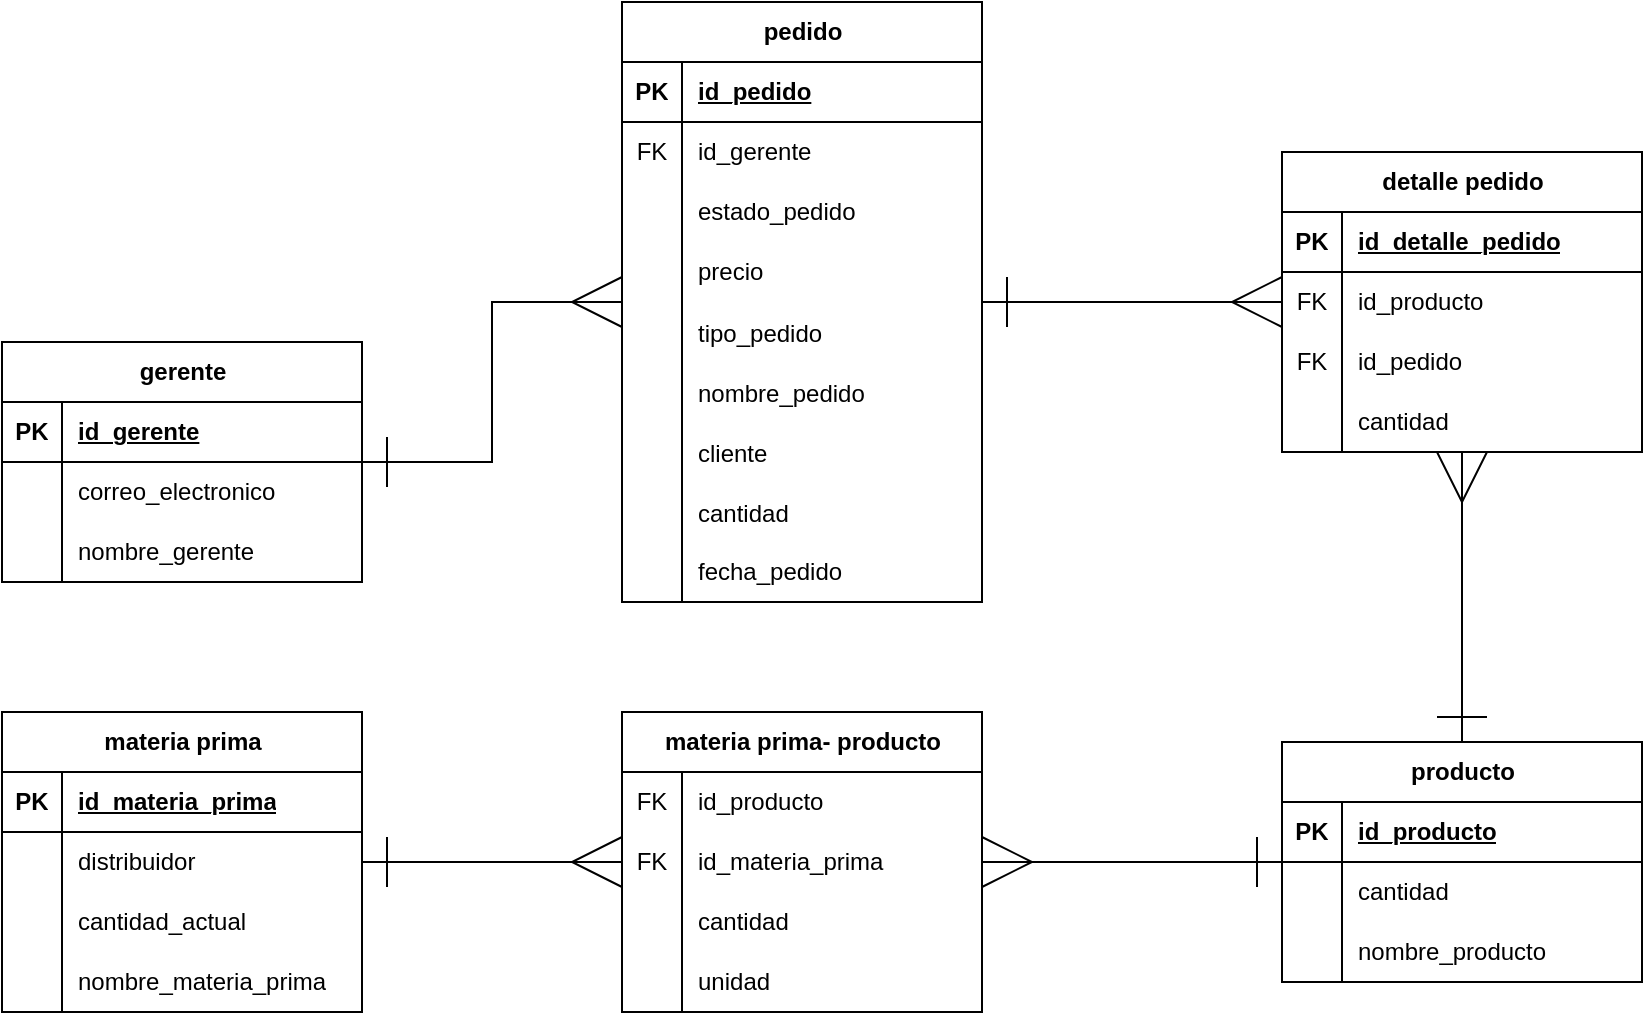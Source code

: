 <mxfile version="26.2.9">
  <diagram name="Página-1" id="1mOEdmUZiTJdTxTwxwaE">
    <mxGraphModel dx="2255" dy="701" grid="1" gridSize="10" guides="1" tooltips="1" connect="1" arrows="1" fold="1" page="1" pageScale="1" pageWidth="827" pageHeight="1169" math="0" shadow="0">
      <root>
        <mxCell id="0" />
        <mxCell id="1" parent="0" />
        <mxCell id="XKy5Ij5ZN8CEPm4qrynk-8" style="edgeStyle=orthogonalEdgeStyle;rounded=0;orthogonalLoop=1;jettySize=auto;html=1;endArrow=ERmany;endFill=0;jumpSize=4;startSize=23;targetPerimeterSpacing=0;fontSize=13;spacing=3;sourcePerimeterSpacing=0;endSize=23;startArrow=ERone;startFill=0;" edge="1" parent="1" source="XKy5Ij5ZN8CEPm4qrynk-15" target="XKy5Ij5ZN8CEPm4qrynk-28">
          <mxGeometry relative="1" as="geometry">
            <mxPoint x="170" y="300" as="sourcePoint" />
            <mxPoint x="280" y="300" as="targetPoint" />
          </mxGeometry>
        </mxCell>
        <mxCell id="XKy5Ij5ZN8CEPm4qrynk-11" style="edgeStyle=orthogonalEdgeStyle;rounded=0;orthogonalLoop=1;jettySize=auto;html=1;endArrow=ERmany;endFill=0;jumpSize=4;startSize=23;targetPerimeterSpacing=0;fontSize=13;spacing=3;sourcePerimeterSpacing=0;endSize=23;startArrow=ERone;startFill=0;" edge="1" parent="1" source="XKy5Ij5ZN8CEPm4qrynk-28" target="XKy5Ij5ZN8CEPm4qrynk-41">
          <mxGeometry relative="1" as="geometry">
            <mxPoint x="480" y="300" as="sourcePoint" />
            <mxPoint x="600" y="300" as="targetPoint" />
          </mxGeometry>
        </mxCell>
        <mxCell id="XKy5Ij5ZN8CEPm4qrynk-12" style="edgeStyle=orthogonalEdgeStyle;rounded=0;orthogonalLoop=1;jettySize=auto;html=1;endArrow=ERmany;endFill=0;jumpSize=4;startSize=23;targetPerimeterSpacing=0;fontSize=13;spacing=3;sourcePerimeterSpacing=0;endSize=23;startArrow=ERone;startFill=0;" edge="1" parent="1" source="XKy5Ij5ZN8CEPm4qrynk-54" target="XKy5Ij5ZN8CEPm4qrynk-41">
          <mxGeometry relative="1" as="geometry">
            <mxPoint x="700" y="485" as="sourcePoint" />
            <mxPoint x="700" y="400" as="targetPoint" />
          </mxGeometry>
        </mxCell>
        <mxCell id="XKy5Ij5ZN8CEPm4qrynk-13" style="edgeStyle=orthogonalEdgeStyle;rounded=0;orthogonalLoop=1;jettySize=auto;html=1;endArrow=ERmany;endFill=0;jumpSize=4;startSize=23;targetPerimeterSpacing=0;fontSize=13;spacing=3;sourcePerimeterSpacing=0;endSize=23;startArrow=ERone;startFill=0;" edge="1" parent="1" source="XKy5Ij5ZN8CEPm4qrynk-54" target="XKy5Ij5ZN8CEPm4qrynk-67">
          <mxGeometry relative="1" as="geometry">
            <mxPoint x="600" y="585" as="sourcePoint" />
            <mxPoint x="480" y="585" as="targetPoint" />
          </mxGeometry>
        </mxCell>
        <mxCell id="XKy5Ij5ZN8CEPm4qrynk-14" style="edgeStyle=orthogonalEdgeStyle;rounded=0;orthogonalLoop=1;jettySize=auto;html=1;endArrow=ERmany;endFill=0;jumpSize=4;startSize=23;targetPerimeterSpacing=0;fontSize=13;spacing=3;sourcePerimeterSpacing=0;endSize=23;startArrow=ERone;startFill=0;" edge="1" parent="1" source="XKy5Ij5ZN8CEPm4qrynk-80" target="XKy5Ij5ZN8CEPm4qrynk-67">
          <mxGeometry relative="1" as="geometry">
            <mxPoint x="150" y="610" as="sourcePoint" />
            <mxPoint x="260" y="610" as="targetPoint" />
          </mxGeometry>
        </mxCell>
        <mxCell id="XKy5Ij5ZN8CEPm4qrynk-15" value="gerente" style="shape=table;startSize=30;container=1;collapsible=1;childLayout=tableLayout;fixedRows=1;rowLines=0;fontStyle=1;align=center;resizeLast=1;html=1;" vertex="1" parent="1">
          <mxGeometry x="-30" y="380" width="180" height="120" as="geometry" />
        </mxCell>
        <mxCell id="XKy5Ij5ZN8CEPm4qrynk-150" value="" style="shape=tableRow;horizontal=0;startSize=0;swimlaneHead=0;swimlaneBody=0;fillColor=none;collapsible=0;dropTarget=0;points=[[0,0.5],[1,0.5]];portConstraint=eastwest;top=0;left=0;right=0;bottom=1;" vertex="1" parent="XKy5Ij5ZN8CEPm4qrynk-15">
          <mxGeometry y="30" width="180" height="30" as="geometry" />
        </mxCell>
        <mxCell id="XKy5Ij5ZN8CEPm4qrynk-151" value="PK" style="shape=partialRectangle;connectable=0;fillColor=none;top=0;left=0;bottom=0;right=0;fontStyle=1;overflow=hidden;whiteSpace=wrap;html=1;" vertex="1" parent="XKy5Ij5ZN8CEPm4qrynk-150">
          <mxGeometry width="30" height="30" as="geometry">
            <mxRectangle width="30" height="30" as="alternateBounds" />
          </mxGeometry>
        </mxCell>
        <mxCell id="XKy5Ij5ZN8CEPm4qrynk-152" value="id_gerente" style="shape=partialRectangle;connectable=0;fillColor=none;top=0;left=0;bottom=0;right=0;align=left;spacingLeft=6;fontStyle=5;overflow=hidden;whiteSpace=wrap;html=1;" vertex="1" parent="XKy5Ij5ZN8CEPm4qrynk-150">
          <mxGeometry x="30" width="150" height="30" as="geometry">
            <mxRectangle width="150" height="30" as="alternateBounds" />
          </mxGeometry>
        </mxCell>
        <mxCell id="XKy5Ij5ZN8CEPm4qrynk-19" value="" style="shape=tableRow;horizontal=0;startSize=0;swimlaneHead=0;swimlaneBody=0;fillColor=none;collapsible=0;dropTarget=0;points=[[0,0.5],[1,0.5]];portConstraint=eastwest;top=0;left=0;right=0;bottom=0;" vertex="1" parent="XKy5Ij5ZN8CEPm4qrynk-15">
          <mxGeometry y="60" width="180" height="30" as="geometry" />
        </mxCell>
        <mxCell id="XKy5Ij5ZN8CEPm4qrynk-20" value="" style="shape=partialRectangle;connectable=0;fillColor=none;top=0;left=0;bottom=0;right=0;editable=1;overflow=hidden;whiteSpace=wrap;html=1;" vertex="1" parent="XKy5Ij5ZN8CEPm4qrynk-19">
          <mxGeometry width="30" height="30" as="geometry">
            <mxRectangle width="30" height="30" as="alternateBounds" />
          </mxGeometry>
        </mxCell>
        <mxCell id="XKy5Ij5ZN8CEPm4qrynk-21" value="correo_electronico" style="shape=partialRectangle;connectable=0;fillColor=none;top=0;left=0;bottom=0;right=0;align=left;spacingLeft=6;overflow=hidden;whiteSpace=wrap;html=1;" vertex="1" parent="XKy5Ij5ZN8CEPm4qrynk-19">
          <mxGeometry x="30" width="150" height="30" as="geometry">
            <mxRectangle width="150" height="30" as="alternateBounds" />
          </mxGeometry>
        </mxCell>
        <mxCell id="XKy5Ij5ZN8CEPm4qrynk-22" value="" style="shape=tableRow;horizontal=0;startSize=0;swimlaneHead=0;swimlaneBody=0;fillColor=none;collapsible=0;dropTarget=0;points=[[0,0.5],[1,0.5]];portConstraint=eastwest;top=0;left=0;right=0;bottom=0;" vertex="1" parent="XKy5Ij5ZN8CEPm4qrynk-15">
          <mxGeometry y="90" width="180" height="30" as="geometry" />
        </mxCell>
        <mxCell id="XKy5Ij5ZN8CEPm4qrynk-23" value="" style="shape=partialRectangle;connectable=0;fillColor=none;top=0;left=0;bottom=0;right=0;editable=1;overflow=hidden;whiteSpace=wrap;html=1;" vertex="1" parent="XKy5Ij5ZN8CEPm4qrynk-22">
          <mxGeometry width="30" height="30" as="geometry">
            <mxRectangle width="30" height="30" as="alternateBounds" />
          </mxGeometry>
        </mxCell>
        <mxCell id="XKy5Ij5ZN8CEPm4qrynk-24" value="nombre_gerente" style="shape=partialRectangle;connectable=0;fillColor=none;top=0;left=0;bottom=0;right=0;align=left;spacingLeft=6;overflow=hidden;whiteSpace=wrap;html=1;" vertex="1" parent="XKy5Ij5ZN8CEPm4qrynk-22">
          <mxGeometry x="30" width="150" height="30" as="geometry">
            <mxRectangle width="150" height="30" as="alternateBounds" />
          </mxGeometry>
        </mxCell>
        <mxCell id="XKy5Ij5ZN8CEPm4qrynk-28" value="pedido" style="shape=table;startSize=30;container=1;collapsible=1;childLayout=tableLayout;fixedRows=1;rowLines=0;fontStyle=1;align=center;resizeLast=1;html=1;" vertex="1" parent="1">
          <mxGeometry x="280" y="210" width="180" height="300" as="geometry" />
        </mxCell>
        <mxCell id="XKy5Ij5ZN8CEPm4qrynk-29" value="" style="shape=tableRow;horizontal=0;startSize=0;swimlaneHead=0;swimlaneBody=0;fillColor=none;collapsible=0;dropTarget=0;points=[[0,0.5],[1,0.5]];portConstraint=eastwest;top=0;left=0;right=0;bottom=1;" vertex="1" parent="XKy5Ij5ZN8CEPm4qrynk-28">
          <mxGeometry y="30" width="180" height="30" as="geometry" />
        </mxCell>
        <mxCell id="XKy5Ij5ZN8CEPm4qrynk-30" value="PK" style="shape=partialRectangle;connectable=0;fillColor=none;top=0;left=0;bottom=0;right=0;fontStyle=1;overflow=hidden;whiteSpace=wrap;html=1;" vertex="1" parent="XKy5Ij5ZN8CEPm4qrynk-29">
          <mxGeometry width="30" height="30" as="geometry">
            <mxRectangle width="30" height="30" as="alternateBounds" />
          </mxGeometry>
        </mxCell>
        <mxCell id="XKy5Ij5ZN8CEPm4qrynk-31" value="id_pedido" style="shape=partialRectangle;connectable=0;fillColor=none;top=0;left=0;bottom=0;right=0;align=left;spacingLeft=6;fontStyle=5;overflow=hidden;whiteSpace=wrap;html=1;" vertex="1" parent="XKy5Ij5ZN8CEPm4qrynk-29">
          <mxGeometry x="30" width="150" height="30" as="geometry">
            <mxRectangle width="150" height="30" as="alternateBounds" />
          </mxGeometry>
        </mxCell>
        <mxCell id="XKy5Ij5ZN8CEPm4qrynk-153" value="" style="shape=tableRow;horizontal=0;startSize=0;swimlaneHead=0;swimlaneBody=0;fillColor=none;collapsible=0;dropTarget=0;points=[[0,0.5],[1,0.5]];portConstraint=eastwest;top=0;left=0;right=0;bottom=0;" vertex="1" parent="XKy5Ij5ZN8CEPm4qrynk-28">
          <mxGeometry y="60" width="180" height="30" as="geometry" />
        </mxCell>
        <mxCell id="XKy5Ij5ZN8CEPm4qrynk-154" value="FK" style="shape=partialRectangle;connectable=0;fillColor=none;top=0;left=0;bottom=0;right=0;fontStyle=0;overflow=hidden;whiteSpace=wrap;html=1;" vertex="1" parent="XKy5Ij5ZN8CEPm4qrynk-153">
          <mxGeometry width="30" height="30" as="geometry">
            <mxRectangle width="30" height="30" as="alternateBounds" />
          </mxGeometry>
        </mxCell>
        <mxCell id="XKy5Ij5ZN8CEPm4qrynk-155" value="id_gerente" style="shape=partialRectangle;connectable=0;fillColor=none;top=0;left=0;bottom=0;right=0;align=left;spacingLeft=6;fontStyle=0;overflow=hidden;whiteSpace=wrap;html=1;" vertex="1" parent="XKy5Ij5ZN8CEPm4qrynk-153">
          <mxGeometry x="30" width="150" height="30" as="geometry">
            <mxRectangle width="150" height="30" as="alternateBounds" />
          </mxGeometry>
        </mxCell>
        <mxCell id="XKy5Ij5ZN8CEPm4qrynk-32" value="" style="shape=tableRow;horizontal=0;startSize=0;swimlaneHead=0;swimlaneBody=0;fillColor=none;collapsible=0;dropTarget=0;points=[[0,0.5],[1,0.5]];portConstraint=eastwest;top=0;left=0;right=0;bottom=0;" vertex="1" parent="XKy5Ij5ZN8CEPm4qrynk-28">
          <mxGeometry y="90" width="180" height="30" as="geometry" />
        </mxCell>
        <mxCell id="XKy5Ij5ZN8CEPm4qrynk-33" value="" style="shape=partialRectangle;connectable=0;fillColor=none;top=0;left=0;bottom=0;right=0;editable=1;overflow=hidden;whiteSpace=wrap;html=1;" vertex="1" parent="XKy5Ij5ZN8CEPm4qrynk-32">
          <mxGeometry width="30" height="30" as="geometry">
            <mxRectangle width="30" height="30" as="alternateBounds" />
          </mxGeometry>
        </mxCell>
        <mxCell id="XKy5Ij5ZN8CEPm4qrynk-34" value="estado_pedido" style="shape=partialRectangle;connectable=0;fillColor=none;top=0;left=0;bottom=0;right=0;align=left;spacingLeft=6;overflow=hidden;whiteSpace=wrap;html=1;" vertex="1" parent="XKy5Ij5ZN8CEPm4qrynk-32">
          <mxGeometry x="30" width="150" height="30" as="geometry">
            <mxRectangle width="150" height="30" as="alternateBounds" />
          </mxGeometry>
        </mxCell>
        <mxCell id="XKy5Ij5ZN8CEPm4qrynk-35" value="" style="shape=tableRow;horizontal=0;startSize=0;swimlaneHead=0;swimlaneBody=0;fillColor=none;collapsible=0;dropTarget=0;points=[[0,0.5],[1,0.5]];portConstraint=eastwest;top=0;left=0;right=0;bottom=0;" vertex="1" parent="XKy5Ij5ZN8CEPm4qrynk-28">
          <mxGeometry y="120" width="180" height="30" as="geometry" />
        </mxCell>
        <mxCell id="XKy5Ij5ZN8CEPm4qrynk-36" value="" style="shape=partialRectangle;connectable=0;fillColor=none;top=0;left=0;bottom=0;right=0;editable=1;overflow=hidden;whiteSpace=wrap;html=1;" vertex="1" parent="XKy5Ij5ZN8CEPm4qrynk-35">
          <mxGeometry width="30" height="30" as="geometry">
            <mxRectangle width="30" height="30" as="alternateBounds" />
          </mxGeometry>
        </mxCell>
        <mxCell id="XKy5Ij5ZN8CEPm4qrynk-37" value="precio" style="shape=partialRectangle;connectable=0;fillColor=none;top=0;left=0;bottom=0;right=0;align=left;spacingLeft=6;overflow=hidden;whiteSpace=wrap;html=1;" vertex="1" parent="XKy5Ij5ZN8CEPm4qrynk-35">
          <mxGeometry x="30" width="150" height="30" as="geometry">
            <mxRectangle width="150" height="30" as="alternateBounds" />
          </mxGeometry>
        </mxCell>
        <mxCell id="XKy5Ij5ZN8CEPm4qrynk-109" value="" style="shape=tableRow;horizontal=0;startSize=0;swimlaneHead=0;swimlaneBody=0;fillColor=none;collapsible=0;dropTarget=0;points=[[0,0.5],[1,0.5]];portConstraint=eastwest;top=0;left=0;right=0;bottom=0;" vertex="1" parent="XKy5Ij5ZN8CEPm4qrynk-28">
          <mxGeometry y="150" width="180" height="30" as="geometry" />
        </mxCell>
        <mxCell id="XKy5Ij5ZN8CEPm4qrynk-110" value="" style="shape=partialRectangle;connectable=0;fillColor=none;top=0;left=0;bottom=0;right=0;editable=1;overflow=hidden;" vertex="1" parent="XKy5Ij5ZN8CEPm4qrynk-109">
          <mxGeometry width="30" height="30" as="geometry">
            <mxRectangle width="30" height="30" as="alternateBounds" />
          </mxGeometry>
        </mxCell>
        <mxCell id="XKy5Ij5ZN8CEPm4qrynk-111" value="tipo_pedido" style="shape=partialRectangle;connectable=0;fillColor=none;top=0;left=0;bottom=0;right=0;align=left;spacingLeft=6;overflow=hidden;" vertex="1" parent="XKy5Ij5ZN8CEPm4qrynk-109">
          <mxGeometry x="30" width="150" height="30" as="geometry">
            <mxRectangle width="150" height="30" as="alternateBounds" />
          </mxGeometry>
        </mxCell>
        <mxCell id="XKy5Ij5ZN8CEPm4qrynk-117" value="" style="shape=tableRow;horizontal=0;startSize=0;swimlaneHead=0;swimlaneBody=0;fillColor=none;collapsible=0;dropTarget=0;points=[[0,0.5],[1,0.5]];portConstraint=eastwest;top=0;left=0;right=0;bottom=0;" vertex="1" parent="XKy5Ij5ZN8CEPm4qrynk-28">
          <mxGeometry y="180" width="180" height="30" as="geometry" />
        </mxCell>
        <mxCell id="XKy5Ij5ZN8CEPm4qrynk-118" value="" style="shape=partialRectangle;connectable=0;fillColor=none;top=0;left=0;bottom=0;right=0;editable=1;overflow=hidden;" vertex="1" parent="XKy5Ij5ZN8CEPm4qrynk-117">
          <mxGeometry width="30" height="30" as="geometry">
            <mxRectangle width="30" height="30" as="alternateBounds" />
          </mxGeometry>
        </mxCell>
        <mxCell id="XKy5Ij5ZN8CEPm4qrynk-119" value="nombre_pedido" style="shape=partialRectangle;connectable=0;fillColor=none;top=0;left=0;bottom=0;right=0;align=left;spacingLeft=6;overflow=hidden;" vertex="1" parent="XKy5Ij5ZN8CEPm4qrynk-117">
          <mxGeometry x="30" width="150" height="30" as="geometry">
            <mxRectangle width="150" height="30" as="alternateBounds" />
          </mxGeometry>
        </mxCell>
        <mxCell id="XKy5Ij5ZN8CEPm4qrynk-121" value="" style="shape=tableRow;horizontal=0;startSize=0;swimlaneHead=0;swimlaneBody=0;fillColor=none;collapsible=0;dropTarget=0;points=[[0,0.5],[1,0.5]];portConstraint=eastwest;top=0;left=0;right=0;bottom=0;" vertex="1" parent="XKy5Ij5ZN8CEPm4qrynk-28">
          <mxGeometry y="210" width="180" height="30" as="geometry" />
        </mxCell>
        <mxCell id="XKy5Ij5ZN8CEPm4qrynk-122" value="" style="shape=partialRectangle;connectable=0;fillColor=none;top=0;left=0;bottom=0;right=0;editable=1;overflow=hidden;" vertex="1" parent="XKy5Ij5ZN8CEPm4qrynk-121">
          <mxGeometry width="30" height="30" as="geometry">
            <mxRectangle width="30" height="30" as="alternateBounds" />
          </mxGeometry>
        </mxCell>
        <mxCell id="XKy5Ij5ZN8CEPm4qrynk-123" value="cliente" style="shape=partialRectangle;connectable=0;fillColor=none;top=0;left=0;bottom=0;right=0;align=left;spacingLeft=6;overflow=hidden;" vertex="1" parent="XKy5Ij5ZN8CEPm4qrynk-121">
          <mxGeometry x="30" width="150" height="30" as="geometry">
            <mxRectangle width="150" height="30" as="alternateBounds" />
          </mxGeometry>
        </mxCell>
        <mxCell id="XKy5Ij5ZN8CEPm4qrynk-125" value="" style="shape=tableRow;horizontal=0;startSize=0;swimlaneHead=0;swimlaneBody=0;fillColor=none;collapsible=0;dropTarget=0;points=[[0,0.5],[1,0.5]];portConstraint=eastwest;top=0;left=0;right=0;bottom=0;" vertex="1" parent="XKy5Ij5ZN8CEPm4qrynk-28">
          <mxGeometry y="240" width="180" height="30" as="geometry" />
        </mxCell>
        <mxCell id="XKy5Ij5ZN8CEPm4qrynk-126" value="" style="shape=partialRectangle;connectable=0;fillColor=none;top=0;left=0;bottom=0;right=0;editable=1;overflow=hidden;" vertex="1" parent="XKy5Ij5ZN8CEPm4qrynk-125">
          <mxGeometry width="30" height="30" as="geometry">
            <mxRectangle width="30" height="30" as="alternateBounds" />
          </mxGeometry>
        </mxCell>
        <mxCell id="XKy5Ij5ZN8CEPm4qrynk-127" value="cantidad" style="shape=partialRectangle;connectable=0;fillColor=none;top=0;left=0;bottom=0;right=0;align=left;spacingLeft=6;overflow=hidden;" vertex="1" parent="XKy5Ij5ZN8CEPm4qrynk-125">
          <mxGeometry x="30" width="150" height="30" as="geometry">
            <mxRectangle width="150" height="30" as="alternateBounds" />
          </mxGeometry>
        </mxCell>
        <mxCell id="XKy5Ij5ZN8CEPm4qrynk-38" value="" style="shape=tableRow;horizontal=0;startSize=0;swimlaneHead=0;swimlaneBody=0;fillColor=none;collapsible=0;dropTarget=0;points=[[0,0.5],[1,0.5]];portConstraint=eastwest;top=0;left=0;right=0;bottom=0;" vertex="1" parent="XKy5Ij5ZN8CEPm4qrynk-28">
          <mxGeometry y="270" width="180" height="30" as="geometry" />
        </mxCell>
        <mxCell id="XKy5Ij5ZN8CEPm4qrynk-39" value="" style="shape=partialRectangle;connectable=0;fillColor=none;top=0;left=0;bottom=0;right=0;editable=1;overflow=hidden;whiteSpace=wrap;html=1;" vertex="1" parent="XKy5Ij5ZN8CEPm4qrynk-38">
          <mxGeometry width="30" height="30" as="geometry">
            <mxRectangle width="30" height="30" as="alternateBounds" />
          </mxGeometry>
        </mxCell>
        <mxCell id="XKy5Ij5ZN8CEPm4qrynk-40" value="fecha_pedido" style="shape=partialRectangle;connectable=0;fillColor=none;top=0;left=0;bottom=0;right=0;align=left;spacingLeft=6;overflow=hidden;whiteSpace=wrap;html=1;" vertex="1" parent="XKy5Ij5ZN8CEPm4qrynk-38">
          <mxGeometry x="30" width="150" height="30" as="geometry">
            <mxRectangle width="150" height="30" as="alternateBounds" />
          </mxGeometry>
        </mxCell>
        <mxCell id="XKy5Ij5ZN8CEPm4qrynk-41" value="detalle pedido" style="shape=table;startSize=30;container=1;collapsible=1;childLayout=tableLayout;fixedRows=1;rowLines=0;fontStyle=1;align=center;resizeLast=1;html=1;" vertex="1" parent="1">
          <mxGeometry x="610" y="285" width="180" height="150" as="geometry" />
        </mxCell>
        <mxCell id="XKy5Ij5ZN8CEPm4qrynk-42" value="" style="shape=tableRow;horizontal=0;startSize=0;swimlaneHead=0;swimlaneBody=0;fillColor=none;collapsible=0;dropTarget=0;points=[[0,0.5],[1,0.5]];portConstraint=eastwest;top=0;left=0;right=0;bottom=1;" vertex="1" parent="XKy5Ij5ZN8CEPm4qrynk-41">
          <mxGeometry y="30" width="180" height="30" as="geometry" />
        </mxCell>
        <mxCell id="XKy5Ij5ZN8CEPm4qrynk-43" value="PK" style="shape=partialRectangle;connectable=0;fillColor=none;top=0;left=0;bottom=0;right=0;fontStyle=1;overflow=hidden;whiteSpace=wrap;html=1;" vertex="1" parent="XKy5Ij5ZN8CEPm4qrynk-42">
          <mxGeometry width="30" height="30" as="geometry">
            <mxRectangle width="30" height="30" as="alternateBounds" />
          </mxGeometry>
        </mxCell>
        <mxCell id="XKy5Ij5ZN8CEPm4qrynk-44" value="id_detalle_pedido" style="shape=partialRectangle;connectable=0;fillColor=none;top=0;left=0;bottom=0;right=0;align=left;spacingLeft=6;fontStyle=5;overflow=hidden;whiteSpace=wrap;html=1;" vertex="1" parent="XKy5Ij5ZN8CEPm4qrynk-42">
          <mxGeometry x="30" width="150" height="30" as="geometry">
            <mxRectangle width="150" height="30" as="alternateBounds" />
          </mxGeometry>
        </mxCell>
        <mxCell id="XKy5Ij5ZN8CEPm4qrynk-143" value="" style="shape=tableRow;horizontal=0;startSize=0;swimlaneHead=0;swimlaneBody=0;fillColor=none;collapsible=0;dropTarget=0;points=[[0,0.5],[1,0.5]];portConstraint=eastwest;top=0;left=0;right=0;bottom=0;" vertex="1" parent="XKy5Ij5ZN8CEPm4qrynk-41">
          <mxGeometry y="60" width="180" height="30" as="geometry" />
        </mxCell>
        <mxCell id="XKy5Ij5ZN8CEPm4qrynk-144" value="FK" style="shape=partialRectangle;connectable=0;fillColor=none;top=0;left=0;bottom=0;right=0;fontStyle=0;overflow=hidden;whiteSpace=wrap;html=1;" vertex="1" parent="XKy5Ij5ZN8CEPm4qrynk-143">
          <mxGeometry width="30" height="30" as="geometry">
            <mxRectangle width="30" height="30" as="alternateBounds" />
          </mxGeometry>
        </mxCell>
        <mxCell id="XKy5Ij5ZN8CEPm4qrynk-145" value="id_producto" style="shape=partialRectangle;connectable=0;fillColor=none;top=0;left=0;bottom=0;right=0;align=left;spacingLeft=6;fontStyle=0;overflow=hidden;whiteSpace=wrap;html=1;" vertex="1" parent="XKy5Ij5ZN8CEPm4qrynk-143">
          <mxGeometry x="30" width="150" height="30" as="geometry">
            <mxRectangle width="150" height="30" as="alternateBounds" />
          </mxGeometry>
        </mxCell>
        <mxCell id="XKy5Ij5ZN8CEPm4qrynk-136" value="" style="shape=tableRow;horizontal=0;startSize=0;swimlaneHead=0;swimlaneBody=0;fillColor=none;collapsible=0;dropTarget=0;points=[[0,0.5],[1,0.5]];portConstraint=eastwest;top=0;left=0;right=0;bottom=0;" vertex="1" parent="XKy5Ij5ZN8CEPm4qrynk-41">
          <mxGeometry y="90" width="180" height="30" as="geometry" />
        </mxCell>
        <mxCell id="XKy5Ij5ZN8CEPm4qrynk-137" value="FK" style="shape=partialRectangle;connectable=0;fillColor=none;top=0;left=0;bottom=0;right=0;fontStyle=0;overflow=hidden;whiteSpace=wrap;html=1;" vertex="1" parent="XKy5Ij5ZN8CEPm4qrynk-136">
          <mxGeometry width="30" height="30" as="geometry">
            <mxRectangle width="30" height="30" as="alternateBounds" />
          </mxGeometry>
        </mxCell>
        <mxCell id="XKy5Ij5ZN8CEPm4qrynk-138" value="id_pedido" style="shape=partialRectangle;connectable=0;fillColor=none;top=0;left=0;bottom=0;right=0;align=left;spacingLeft=6;fontStyle=0;overflow=hidden;whiteSpace=wrap;html=1;" vertex="1" parent="XKy5Ij5ZN8CEPm4qrynk-136">
          <mxGeometry x="30" width="150" height="30" as="geometry">
            <mxRectangle width="150" height="30" as="alternateBounds" />
          </mxGeometry>
        </mxCell>
        <mxCell id="XKy5Ij5ZN8CEPm4qrynk-45" value="" style="shape=tableRow;horizontal=0;startSize=0;swimlaneHead=0;swimlaneBody=0;fillColor=none;collapsible=0;dropTarget=0;points=[[0,0.5],[1,0.5]];portConstraint=eastwest;top=0;left=0;right=0;bottom=0;" vertex="1" parent="XKy5Ij5ZN8CEPm4qrynk-41">
          <mxGeometry y="120" width="180" height="30" as="geometry" />
        </mxCell>
        <mxCell id="XKy5Ij5ZN8CEPm4qrynk-46" value="" style="shape=partialRectangle;connectable=0;fillColor=none;top=0;left=0;bottom=0;right=0;editable=1;overflow=hidden;whiteSpace=wrap;html=1;" vertex="1" parent="XKy5Ij5ZN8CEPm4qrynk-45">
          <mxGeometry width="30" height="30" as="geometry">
            <mxRectangle width="30" height="30" as="alternateBounds" />
          </mxGeometry>
        </mxCell>
        <mxCell id="XKy5Ij5ZN8CEPm4qrynk-47" value="cantidad" style="shape=partialRectangle;connectable=0;fillColor=none;top=0;left=0;bottom=0;right=0;align=left;spacingLeft=6;overflow=hidden;whiteSpace=wrap;html=1;" vertex="1" parent="XKy5Ij5ZN8CEPm4qrynk-45">
          <mxGeometry x="30" width="150" height="30" as="geometry">
            <mxRectangle width="150" height="30" as="alternateBounds" />
          </mxGeometry>
        </mxCell>
        <mxCell id="XKy5Ij5ZN8CEPm4qrynk-54" value="producto" style="shape=table;startSize=30;container=1;collapsible=1;childLayout=tableLayout;fixedRows=1;rowLines=0;fontStyle=1;align=center;resizeLast=1;html=1;" vertex="1" parent="1">
          <mxGeometry x="610" y="580" width="180" height="120" as="geometry" />
        </mxCell>
        <mxCell id="XKy5Ij5ZN8CEPm4qrynk-55" value="" style="shape=tableRow;horizontal=0;startSize=0;swimlaneHead=0;swimlaneBody=0;fillColor=none;collapsible=0;dropTarget=0;points=[[0,0.5],[1,0.5]];portConstraint=eastwest;top=0;left=0;right=0;bottom=1;" vertex="1" parent="XKy5Ij5ZN8CEPm4qrynk-54">
          <mxGeometry y="30" width="180" height="30" as="geometry" />
        </mxCell>
        <mxCell id="XKy5Ij5ZN8CEPm4qrynk-56" value="PK" style="shape=partialRectangle;connectable=0;fillColor=none;top=0;left=0;bottom=0;right=0;fontStyle=1;overflow=hidden;whiteSpace=wrap;html=1;" vertex="1" parent="XKy5Ij5ZN8CEPm4qrynk-55">
          <mxGeometry width="30" height="30" as="geometry">
            <mxRectangle width="30" height="30" as="alternateBounds" />
          </mxGeometry>
        </mxCell>
        <mxCell id="XKy5Ij5ZN8CEPm4qrynk-57" value="id_producto" style="shape=partialRectangle;connectable=0;fillColor=none;top=0;left=0;bottom=0;right=0;align=left;spacingLeft=6;fontStyle=5;overflow=hidden;whiteSpace=wrap;html=1;" vertex="1" parent="XKy5Ij5ZN8CEPm4qrynk-55">
          <mxGeometry x="30" width="150" height="30" as="geometry">
            <mxRectangle width="150" height="30" as="alternateBounds" />
          </mxGeometry>
        </mxCell>
        <mxCell id="XKy5Ij5ZN8CEPm4qrynk-58" value="" style="shape=tableRow;horizontal=0;startSize=0;swimlaneHead=0;swimlaneBody=0;fillColor=none;collapsible=0;dropTarget=0;points=[[0,0.5],[1,0.5]];portConstraint=eastwest;top=0;left=0;right=0;bottom=0;" vertex="1" parent="XKy5Ij5ZN8CEPm4qrynk-54">
          <mxGeometry y="60" width="180" height="30" as="geometry" />
        </mxCell>
        <mxCell id="XKy5Ij5ZN8CEPm4qrynk-59" value="" style="shape=partialRectangle;connectable=0;fillColor=none;top=0;left=0;bottom=0;right=0;editable=1;overflow=hidden;whiteSpace=wrap;html=1;" vertex="1" parent="XKy5Ij5ZN8CEPm4qrynk-58">
          <mxGeometry width="30" height="30" as="geometry">
            <mxRectangle width="30" height="30" as="alternateBounds" />
          </mxGeometry>
        </mxCell>
        <mxCell id="XKy5Ij5ZN8CEPm4qrynk-60" value="cantidad" style="shape=partialRectangle;connectable=0;fillColor=none;top=0;left=0;bottom=0;right=0;align=left;spacingLeft=6;overflow=hidden;whiteSpace=wrap;html=1;" vertex="1" parent="XKy5Ij5ZN8CEPm4qrynk-58">
          <mxGeometry x="30" width="150" height="30" as="geometry">
            <mxRectangle width="150" height="30" as="alternateBounds" />
          </mxGeometry>
        </mxCell>
        <mxCell id="XKy5Ij5ZN8CEPm4qrynk-61" value="" style="shape=tableRow;horizontal=0;startSize=0;swimlaneHead=0;swimlaneBody=0;fillColor=none;collapsible=0;dropTarget=0;points=[[0,0.5],[1,0.5]];portConstraint=eastwest;top=0;left=0;right=0;bottom=0;" vertex="1" parent="XKy5Ij5ZN8CEPm4qrynk-54">
          <mxGeometry y="90" width="180" height="30" as="geometry" />
        </mxCell>
        <mxCell id="XKy5Ij5ZN8CEPm4qrynk-62" value="" style="shape=partialRectangle;connectable=0;fillColor=none;top=0;left=0;bottom=0;right=0;editable=1;overflow=hidden;whiteSpace=wrap;html=1;" vertex="1" parent="XKy5Ij5ZN8CEPm4qrynk-61">
          <mxGeometry width="30" height="30" as="geometry">
            <mxRectangle width="30" height="30" as="alternateBounds" />
          </mxGeometry>
        </mxCell>
        <mxCell id="XKy5Ij5ZN8CEPm4qrynk-63" value="nombre_producto" style="shape=partialRectangle;connectable=0;fillColor=none;top=0;left=0;bottom=0;right=0;align=left;spacingLeft=6;overflow=hidden;whiteSpace=wrap;html=1;" vertex="1" parent="XKy5Ij5ZN8CEPm4qrynk-61">
          <mxGeometry x="30" width="150" height="30" as="geometry">
            <mxRectangle width="150" height="30" as="alternateBounds" />
          </mxGeometry>
        </mxCell>
        <mxCell id="XKy5Ij5ZN8CEPm4qrynk-67" value="materia prima- producto" style="shape=table;startSize=30;container=1;collapsible=1;childLayout=tableLayout;fixedRows=1;rowLines=0;fontStyle=1;align=center;resizeLast=1;html=1;" vertex="1" parent="1">
          <mxGeometry x="280" y="565" width="180" height="150" as="geometry" />
        </mxCell>
        <mxCell id="XKy5Ij5ZN8CEPm4qrynk-128" value="" style="shape=tableRow;horizontal=0;startSize=0;swimlaneHead=0;swimlaneBody=0;fillColor=none;collapsible=0;dropTarget=0;points=[[0,0.5],[1,0.5]];portConstraint=eastwest;top=0;left=0;right=0;bottom=0;" vertex="1" parent="XKy5Ij5ZN8CEPm4qrynk-67">
          <mxGeometry y="30" width="180" height="30" as="geometry" />
        </mxCell>
        <mxCell id="XKy5Ij5ZN8CEPm4qrynk-129" value="FK" style="shape=partialRectangle;connectable=0;fillColor=none;top=0;left=0;bottom=0;right=0;fontStyle=0;overflow=hidden;whiteSpace=wrap;html=1;" vertex="1" parent="XKy5Ij5ZN8CEPm4qrynk-128">
          <mxGeometry width="30" height="30" as="geometry">
            <mxRectangle width="30" height="30" as="alternateBounds" />
          </mxGeometry>
        </mxCell>
        <mxCell id="XKy5Ij5ZN8CEPm4qrynk-130" value="id_producto" style="shape=partialRectangle;connectable=0;fillColor=none;top=0;left=0;bottom=0;right=0;align=left;spacingLeft=6;fontStyle=0;overflow=hidden;whiteSpace=wrap;html=1;" vertex="1" parent="XKy5Ij5ZN8CEPm4qrynk-128">
          <mxGeometry x="30" width="150" height="30" as="geometry">
            <mxRectangle width="150" height="30" as="alternateBounds" />
          </mxGeometry>
        </mxCell>
        <mxCell id="XKy5Ij5ZN8CEPm4qrynk-132" value="" style="shape=tableRow;horizontal=0;startSize=0;swimlaneHead=0;swimlaneBody=0;fillColor=none;collapsible=0;dropTarget=0;points=[[0,0.5],[1,0.5]];portConstraint=eastwest;top=0;left=0;right=0;bottom=0;" vertex="1" parent="XKy5Ij5ZN8CEPm4qrynk-67">
          <mxGeometry y="60" width="180" height="30" as="geometry" />
        </mxCell>
        <mxCell id="XKy5Ij5ZN8CEPm4qrynk-133" value="FK" style="shape=partialRectangle;connectable=0;fillColor=none;top=0;left=0;bottom=0;right=0;fontStyle=0;overflow=hidden;whiteSpace=wrap;html=1;" vertex="1" parent="XKy5Ij5ZN8CEPm4qrynk-132">
          <mxGeometry width="30" height="30" as="geometry">
            <mxRectangle width="30" height="30" as="alternateBounds" />
          </mxGeometry>
        </mxCell>
        <mxCell id="XKy5Ij5ZN8CEPm4qrynk-134" value="id_materia_prima" style="shape=partialRectangle;connectable=0;fillColor=none;top=0;left=0;bottom=0;right=0;align=left;spacingLeft=6;fontStyle=0;overflow=hidden;whiteSpace=wrap;html=1;" vertex="1" parent="XKy5Ij5ZN8CEPm4qrynk-132">
          <mxGeometry x="30" width="150" height="30" as="geometry">
            <mxRectangle width="150" height="30" as="alternateBounds" />
          </mxGeometry>
        </mxCell>
        <mxCell id="XKy5Ij5ZN8CEPm4qrynk-71" value="" style="shape=tableRow;horizontal=0;startSize=0;swimlaneHead=0;swimlaneBody=0;fillColor=none;collapsible=0;dropTarget=0;points=[[0,0.5],[1,0.5]];portConstraint=eastwest;top=0;left=0;right=0;bottom=0;" vertex="1" parent="XKy5Ij5ZN8CEPm4qrynk-67">
          <mxGeometry y="90" width="180" height="30" as="geometry" />
        </mxCell>
        <mxCell id="XKy5Ij5ZN8CEPm4qrynk-72" value="" style="shape=partialRectangle;connectable=0;fillColor=none;top=0;left=0;bottom=0;right=0;editable=1;overflow=hidden;whiteSpace=wrap;html=1;" vertex="1" parent="XKy5Ij5ZN8CEPm4qrynk-71">
          <mxGeometry width="30" height="30" as="geometry">
            <mxRectangle width="30" height="30" as="alternateBounds" />
          </mxGeometry>
        </mxCell>
        <mxCell id="XKy5Ij5ZN8CEPm4qrynk-73" value="cantidad" style="shape=partialRectangle;connectable=0;fillColor=none;top=0;left=0;bottom=0;right=0;align=left;spacingLeft=6;overflow=hidden;whiteSpace=wrap;html=1;" vertex="1" parent="XKy5Ij5ZN8CEPm4qrynk-71">
          <mxGeometry x="30" width="150" height="30" as="geometry">
            <mxRectangle width="150" height="30" as="alternateBounds" />
          </mxGeometry>
        </mxCell>
        <mxCell id="XKy5Ij5ZN8CEPm4qrynk-74" value="" style="shape=tableRow;horizontal=0;startSize=0;swimlaneHead=0;swimlaneBody=0;fillColor=none;collapsible=0;dropTarget=0;points=[[0,0.5],[1,0.5]];portConstraint=eastwest;top=0;left=0;right=0;bottom=0;" vertex="1" parent="XKy5Ij5ZN8CEPm4qrynk-67">
          <mxGeometry y="120" width="180" height="30" as="geometry" />
        </mxCell>
        <mxCell id="XKy5Ij5ZN8CEPm4qrynk-75" value="" style="shape=partialRectangle;connectable=0;fillColor=none;top=0;left=0;bottom=0;right=0;editable=1;overflow=hidden;whiteSpace=wrap;html=1;" vertex="1" parent="XKy5Ij5ZN8CEPm4qrynk-74">
          <mxGeometry width="30" height="30" as="geometry">
            <mxRectangle width="30" height="30" as="alternateBounds" />
          </mxGeometry>
        </mxCell>
        <mxCell id="XKy5Ij5ZN8CEPm4qrynk-76" value="unidad" style="shape=partialRectangle;connectable=0;fillColor=none;top=0;left=0;bottom=0;right=0;align=left;spacingLeft=6;overflow=hidden;whiteSpace=wrap;html=1;" vertex="1" parent="XKy5Ij5ZN8CEPm4qrynk-74">
          <mxGeometry x="30" width="150" height="30" as="geometry">
            <mxRectangle width="150" height="30" as="alternateBounds" />
          </mxGeometry>
        </mxCell>
        <mxCell id="XKy5Ij5ZN8CEPm4qrynk-80" value="materia prima" style="shape=table;startSize=30;container=1;collapsible=1;childLayout=tableLayout;fixedRows=1;rowLines=0;fontStyle=1;align=center;resizeLast=1;html=1;" vertex="1" parent="1">
          <mxGeometry x="-30" y="565" width="180" height="150" as="geometry" />
        </mxCell>
        <mxCell id="XKy5Ij5ZN8CEPm4qrynk-81" value="" style="shape=tableRow;horizontal=0;startSize=0;swimlaneHead=0;swimlaneBody=0;fillColor=none;collapsible=0;dropTarget=0;points=[[0,0.5],[1,0.5]];portConstraint=eastwest;top=0;left=0;right=0;bottom=1;" vertex="1" parent="XKy5Ij5ZN8CEPm4qrynk-80">
          <mxGeometry y="30" width="180" height="30" as="geometry" />
        </mxCell>
        <mxCell id="XKy5Ij5ZN8CEPm4qrynk-82" value="PK" style="shape=partialRectangle;connectable=0;fillColor=none;top=0;left=0;bottom=0;right=0;fontStyle=1;overflow=hidden;whiteSpace=wrap;html=1;" vertex="1" parent="XKy5Ij5ZN8CEPm4qrynk-81">
          <mxGeometry width="30" height="30" as="geometry">
            <mxRectangle width="30" height="30" as="alternateBounds" />
          </mxGeometry>
        </mxCell>
        <mxCell id="XKy5Ij5ZN8CEPm4qrynk-83" value="id_materia_prima" style="shape=partialRectangle;connectable=0;fillColor=none;top=0;left=0;bottom=0;right=0;align=left;spacingLeft=6;fontStyle=5;overflow=hidden;whiteSpace=wrap;html=1;" vertex="1" parent="XKy5Ij5ZN8CEPm4qrynk-81">
          <mxGeometry x="30" width="150" height="30" as="geometry">
            <mxRectangle width="150" height="30" as="alternateBounds" />
          </mxGeometry>
        </mxCell>
        <mxCell id="XKy5Ij5ZN8CEPm4qrynk-84" value="" style="shape=tableRow;horizontal=0;startSize=0;swimlaneHead=0;swimlaneBody=0;fillColor=none;collapsible=0;dropTarget=0;points=[[0,0.5],[1,0.5]];portConstraint=eastwest;top=0;left=0;right=0;bottom=0;" vertex="1" parent="XKy5Ij5ZN8CEPm4qrynk-80">
          <mxGeometry y="60" width="180" height="30" as="geometry" />
        </mxCell>
        <mxCell id="XKy5Ij5ZN8CEPm4qrynk-85" value="" style="shape=partialRectangle;connectable=0;fillColor=none;top=0;left=0;bottom=0;right=0;editable=1;overflow=hidden;whiteSpace=wrap;html=1;" vertex="1" parent="XKy5Ij5ZN8CEPm4qrynk-84">
          <mxGeometry width="30" height="30" as="geometry">
            <mxRectangle width="30" height="30" as="alternateBounds" />
          </mxGeometry>
        </mxCell>
        <mxCell id="XKy5Ij5ZN8CEPm4qrynk-86" value="distribuidor" style="shape=partialRectangle;connectable=0;fillColor=none;top=0;left=0;bottom=0;right=0;align=left;spacingLeft=6;overflow=hidden;whiteSpace=wrap;html=1;" vertex="1" parent="XKy5Ij5ZN8CEPm4qrynk-84">
          <mxGeometry x="30" width="150" height="30" as="geometry">
            <mxRectangle width="150" height="30" as="alternateBounds" />
          </mxGeometry>
        </mxCell>
        <mxCell id="XKy5Ij5ZN8CEPm4qrynk-87" value="" style="shape=tableRow;horizontal=0;startSize=0;swimlaneHead=0;swimlaneBody=0;fillColor=none;collapsible=0;dropTarget=0;points=[[0,0.5],[1,0.5]];portConstraint=eastwest;top=0;left=0;right=0;bottom=0;" vertex="1" parent="XKy5Ij5ZN8CEPm4qrynk-80">
          <mxGeometry y="90" width="180" height="30" as="geometry" />
        </mxCell>
        <mxCell id="XKy5Ij5ZN8CEPm4qrynk-88" value="" style="shape=partialRectangle;connectable=0;fillColor=none;top=0;left=0;bottom=0;right=0;editable=1;overflow=hidden;whiteSpace=wrap;html=1;" vertex="1" parent="XKy5Ij5ZN8CEPm4qrynk-87">
          <mxGeometry width="30" height="30" as="geometry">
            <mxRectangle width="30" height="30" as="alternateBounds" />
          </mxGeometry>
        </mxCell>
        <mxCell id="XKy5Ij5ZN8CEPm4qrynk-89" value="cantidad_actual" style="shape=partialRectangle;connectable=0;fillColor=none;top=0;left=0;bottom=0;right=0;align=left;spacingLeft=6;overflow=hidden;whiteSpace=wrap;html=1;" vertex="1" parent="XKy5Ij5ZN8CEPm4qrynk-87">
          <mxGeometry x="30" width="150" height="30" as="geometry">
            <mxRectangle width="150" height="30" as="alternateBounds" />
          </mxGeometry>
        </mxCell>
        <mxCell id="XKy5Ij5ZN8CEPm4qrynk-90" value="" style="shape=tableRow;horizontal=0;startSize=0;swimlaneHead=0;swimlaneBody=0;fillColor=none;collapsible=0;dropTarget=0;points=[[0,0.5],[1,0.5]];portConstraint=eastwest;top=0;left=0;right=0;bottom=0;" vertex="1" parent="XKy5Ij5ZN8CEPm4qrynk-80">
          <mxGeometry y="120" width="180" height="30" as="geometry" />
        </mxCell>
        <mxCell id="XKy5Ij5ZN8CEPm4qrynk-91" value="" style="shape=partialRectangle;connectable=0;fillColor=none;top=0;left=0;bottom=0;right=0;editable=1;overflow=hidden;whiteSpace=wrap;html=1;" vertex="1" parent="XKy5Ij5ZN8CEPm4qrynk-90">
          <mxGeometry width="30" height="30" as="geometry">
            <mxRectangle width="30" height="30" as="alternateBounds" />
          </mxGeometry>
        </mxCell>
        <mxCell id="XKy5Ij5ZN8CEPm4qrynk-92" value="nombre_materia_prima" style="shape=partialRectangle;connectable=0;fillColor=none;top=0;left=0;bottom=0;right=0;align=left;spacingLeft=6;overflow=hidden;whiteSpace=wrap;html=1;" vertex="1" parent="XKy5Ij5ZN8CEPm4qrynk-90">
          <mxGeometry x="30" width="150" height="30" as="geometry">
            <mxRectangle width="150" height="30" as="alternateBounds" />
          </mxGeometry>
        </mxCell>
      </root>
    </mxGraphModel>
  </diagram>
</mxfile>
